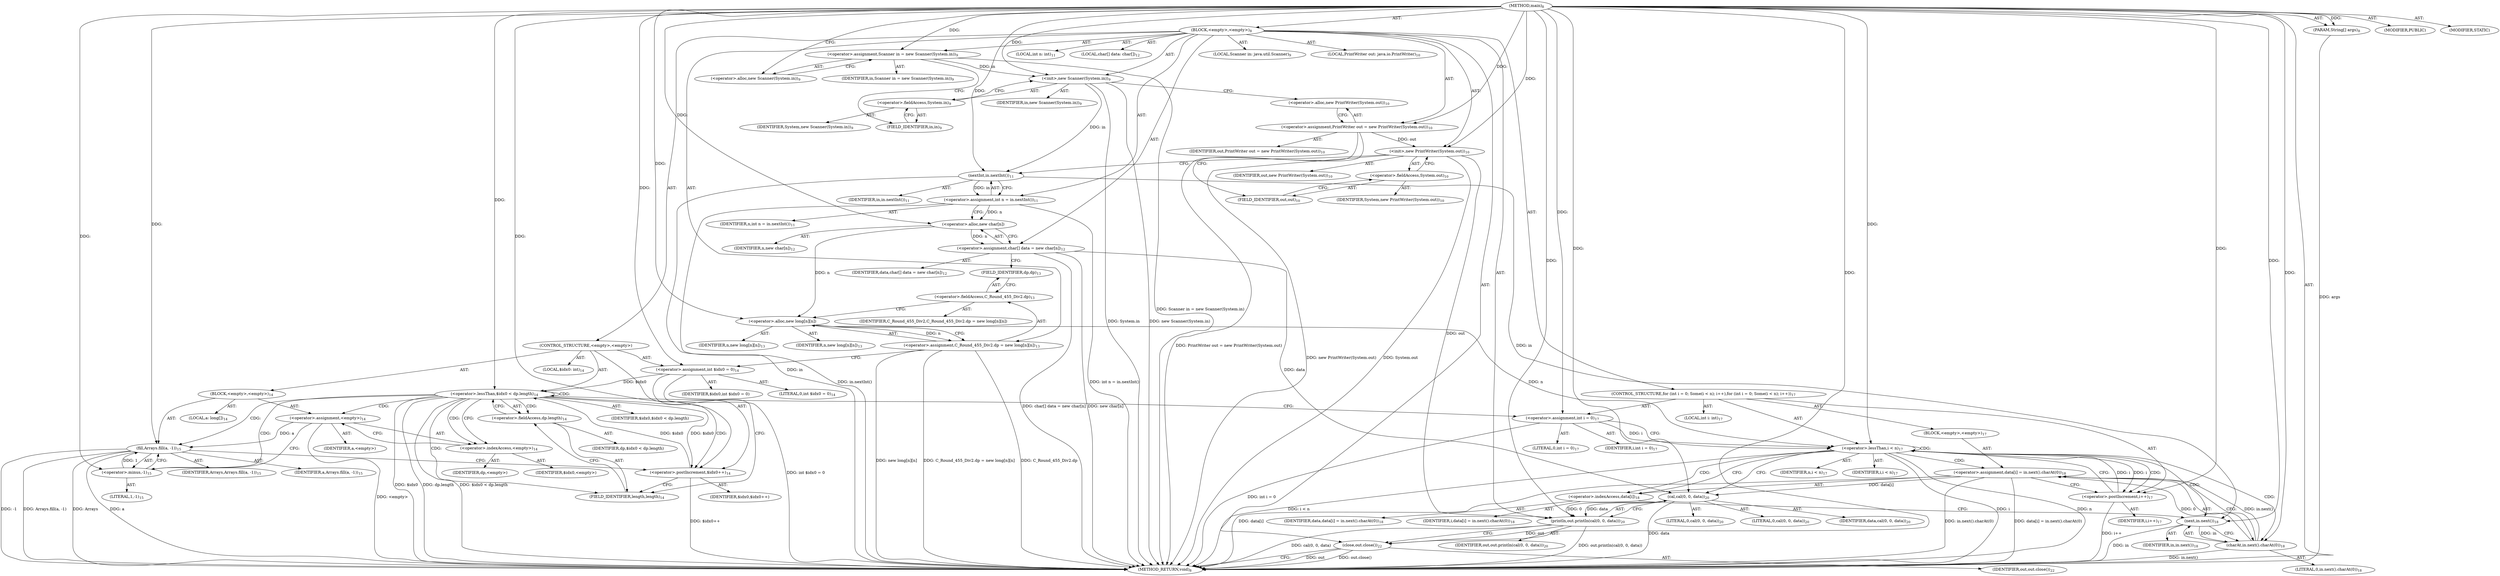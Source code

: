 digraph "main" {  
"25" [label = <(METHOD,main)<SUB>8</SUB>> ]
"26" [label = <(PARAM,String[] args)<SUB>8</SUB>> ]
"27" [label = <(BLOCK,&lt;empty&gt;,&lt;empty&gt;)<SUB>8</SUB>> ]
"4" [label = <(LOCAL,Scanner in: java.util.Scanner)<SUB>9</SUB>> ]
"28" [label = <(&lt;operator&gt;.assignment,Scanner in = new Scanner(System.in))<SUB>9</SUB>> ]
"29" [label = <(IDENTIFIER,in,Scanner in = new Scanner(System.in))<SUB>9</SUB>> ]
"30" [label = <(&lt;operator&gt;.alloc,new Scanner(System.in))<SUB>9</SUB>> ]
"31" [label = <(&lt;init&gt;,new Scanner(System.in))<SUB>9</SUB>> ]
"3" [label = <(IDENTIFIER,in,new Scanner(System.in))<SUB>9</SUB>> ]
"32" [label = <(&lt;operator&gt;.fieldAccess,System.in)<SUB>9</SUB>> ]
"33" [label = <(IDENTIFIER,System,new Scanner(System.in))<SUB>9</SUB>> ]
"34" [label = <(FIELD_IDENTIFIER,in,in)<SUB>9</SUB>> ]
"6" [label = <(LOCAL,PrintWriter out: java.io.PrintWriter)<SUB>10</SUB>> ]
"35" [label = <(&lt;operator&gt;.assignment,PrintWriter out = new PrintWriter(System.out))<SUB>10</SUB>> ]
"36" [label = <(IDENTIFIER,out,PrintWriter out = new PrintWriter(System.out))<SUB>10</SUB>> ]
"37" [label = <(&lt;operator&gt;.alloc,new PrintWriter(System.out))<SUB>10</SUB>> ]
"38" [label = <(&lt;init&gt;,new PrintWriter(System.out))<SUB>10</SUB>> ]
"5" [label = <(IDENTIFIER,out,new PrintWriter(System.out))<SUB>10</SUB>> ]
"39" [label = <(&lt;operator&gt;.fieldAccess,System.out)<SUB>10</SUB>> ]
"40" [label = <(IDENTIFIER,System,new PrintWriter(System.out))<SUB>10</SUB>> ]
"41" [label = <(FIELD_IDENTIFIER,out,out)<SUB>10</SUB>> ]
"42" [label = <(LOCAL,int n: int)<SUB>11</SUB>> ]
"43" [label = <(&lt;operator&gt;.assignment,int n = in.nextInt())<SUB>11</SUB>> ]
"44" [label = <(IDENTIFIER,n,int n = in.nextInt())<SUB>11</SUB>> ]
"45" [label = <(nextInt,in.nextInt())<SUB>11</SUB>> ]
"46" [label = <(IDENTIFIER,in,in.nextInt())<SUB>11</SUB>> ]
"47" [label = <(LOCAL,char[] data: char[])<SUB>12</SUB>> ]
"48" [label = <(&lt;operator&gt;.assignment,char[] data = new char[n])<SUB>12</SUB>> ]
"49" [label = <(IDENTIFIER,data,char[] data = new char[n])<SUB>12</SUB>> ]
"50" [label = <(&lt;operator&gt;.alloc,new char[n])> ]
"51" [label = <(IDENTIFIER,n,new char[n])<SUB>12</SUB>> ]
"52" [label = <(&lt;operator&gt;.assignment,C_Round_455_Div2.dp = new long[n][n])<SUB>13</SUB>> ]
"53" [label = <(&lt;operator&gt;.fieldAccess,C_Round_455_Div2.dp)<SUB>13</SUB>> ]
"54" [label = <(IDENTIFIER,C_Round_455_Div2,C_Round_455_Div2.dp = new long[n][n])> ]
"55" [label = <(FIELD_IDENTIFIER,dp,dp)<SUB>13</SUB>> ]
"56" [label = <(&lt;operator&gt;.alloc,new long[n][n])> ]
"57" [label = <(IDENTIFIER,n,new long[n][n])<SUB>13</SUB>> ]
"58" [label = <(IDENTIFIER,n,new long[n][n])<SUB>13</SUB>> ]
"59" [label = <(CONTROL_STRUCTURE,&lt;empty&gt;,&lt;empty&gt;)> ]
"60" [label = <(LOCAL,$idx0: int)<SUB>14</SUB>> ]
"61" [label = <(&lt;operator&gt;.assignment,int $idx0 = 0)<SUB>14</SUB>> ]
"62" [label = <(IDENTIFIER,$idx0,int $idx0 = 0)> ]
"63" [label = <(LITERAL,0,int $idx0 = 0)<SUB>14</SUB>> ]
"64" [label = <(&lt;operator&gt;.lessThan,$idx0 &lt; dp.length)<SUB>14</SUB>> ]
"65" [label = <(IDENTIFIER,$idx0,$idx0 &lt; dp.length)> ]
"66" [label = <(&lt;operator&gt;.fieldAccess,dp.length)<SUB>14</SUB>> ]
"67" [label = <(IDENTIFIER,dp,$idx0 &lt; dp.length)> ]
"68" [label = <(FIELD_IDENTIFIER,length,length)<SUB>14</SUB>> ]
"69" [label = <(&lt;operator&gt;.postIncrement,$idx0++)<SUB>14</SUB>> ]
"70" [label = <(IDENTIFIER,$idx0,$idx0++)> ]
"71" [label = <(BLOCK,&lt;empty&gt;,&lt;empty&gt;)<SUB>14</SUB>> ]
"72" [label = <(LOCAL,a: long[])<SUB>14</SUB>> ]
"73" [label = <(&lt;operator&gt;.assignment,&lt;empty&gt;)<SUB>14</SUB>> ]
"74" [label = <(IDENTIFIER,a,&lt;empty&gt;)> ]
"75" [label = <(&lt;operator&gt;.indexAccess,&lt;empty&gt;)<SUB>14</SUB>> ]
"76" [label = <(IDENTIFIER,dp,&lt;empty&gt;)> ]
"77" [label = <(IDENTIFIER,$idx0,&lt;empty&gt;)> ]
"78" [label = <(fill,Arrays.fill(a, -1))<SUB>15</SUB>> ]
"79" [label = <(IDENTIFIER,Arrays,Arrays.fill(a, -1))<SUB>15</SUB>> ]
"80" [label = <(IDENTIFIER,a,Arrays.fill(a, -1))<SUB>15</SUB>> ]
"81" [label = <(&lt;operator&gt;.minus,-1)<SUB>15</SUB>> ]
"82" [label = <(LITERAL,1,-1)<SUB>15</SUB>> ]
"83" [label = <(CONTROL_STRUCTURE,for (int i = 0; Some(i &lt; n); i++),for (int i = 0; Some(i &lt; n); i++))<SUB>17</SUB>> ]
"84" [label = <(LOCAL,int i: int)<SUB>17</SUB>> ]
"85" [label = <(&lt;operator&gt;.assignment,int i = 0)<SUB>17</SUB>> ]
"86" [label = <(IDENTIFIER,i,int i = 0)<SUB>17</SUB>> ]
"87" [label = <(LITERAL,0,int i = 0)<SUB>17</SUB>> ]
"88" [label = <(&lt;operator&gt;.lessThan,i &lt; n)<SUB>17</SUB>> ]
"89" [label = <(IDENTIFIER,i,i &lt; n)<SUB>17</SUB>> ]
"90" [label = <(IDENTIFIER,n,i &lt; n)<SUB>17</SUB>> ]
"91" [label = <(&lt;operator&gt;.postIncrement,i++)<SUB>17</SUB>> ]
"92" [label = <(IDENTIFIER,i,i++)<SUB>17</SUB>> ]
"93" [label = <(BLOCK,&lt;empty&gt;,&lt;empty&gt;)<SUB>17</SUB>> ]
"94" [label = <(&lt;operator&gt;.assignment,data[i] = in.next().charAt(0))<SUB>18</SUB>> ]
"95" [label = <(&lt;operator&gt;.indexAccess,data[i])<SUB>18</SUB>> ]
"96" [label = <(IDENTIFIER,data,data[i] = in.next().charAt(0))<SUB>18</SUB>> ]
"97" [label = <(IDENTIFIER,i,data[i] = in.next().charAt(0))<SUB>18</SUB>> ]
"98" [label = <(charAt,in.next().charAt(0))<SUB>18</SUB>> ]
"99" [label = <(next,in.next())<SUB>18</SUB>> ]
"100" [label = <(IDENTIFIER,in,in.next())<SUB>18</SUB>> ]
"101" [label = <(LITERAL,0,in.next().charAt(0))<SUB>18</SUB>> ]
"102" [label = <(println,out.println(cal(0, 0, data)))<SUB>20</SUB>> ]
"103" [label = <(IDENTIFIER,out,out.println(cal(0, 0, data)))<SUB>20</SUB>> ]
"104" [label = <(cal,cal(0, 0, data))<SUB>20</SUB>> ]
"105" [label = <(LITERAL,0,cal(0, 0, data))<SUB>20</SUB>> ]
"106" [label = <(LITERAL,0,cal(0, 0, data))<SUB>20</SUB>> ]
"107" [label = <(IDENTIFIER,data,cal(0, 0, data))<SUB>20</SUB>> ]
"108" [label = <(close,out.close())<SUB>22</SUB>> ]
"109" [label = <(IDENTIFIER,out,out.close())<SUB>22</SUB>> ]
"110" [label = <(MODIFIER,PUBLIC)> ]
"111" [label = <(MODIFIER,STATIC)> ]
"112" [label = <(METHOD_RETURN,void)<SUB>8</SUB>> ]
  "25" -> "26"  [ label = "AST: "] 
  "25" -> "27"  [ label = "AST: "] 
  "25" -> "110"  [ label = "AST: "] 
  "25" -> "111"  [ label = "AST: "] 
  "25" -> "112"  [ label = "AST: "] 
  "27" -> "4"  [ label = "AST: "] 
  "27" -> "28"  [ label = "AST: "] 
  "27" -> "31"  [ label = "AST: "] 
  "27" -> "6"  [ label = "AST: "] 
  "27" -> "35"  [ label = "AST: "] 
  "27" -> "38"  [ label = "AST: "] 
  "27" -> "42"  [ label = "AST: "] 
  "27" -> "43"  [ label = "AST: "] 
  "27" -> "47"  [ label = "AST: "] 
  "27" -> "48"  [ label = "AST: "] 
  "27" -> "52"  [ label = "AST: "] 
  "27" -> "59"  [ label = "AST: "] 
  "27" -> "83"  [ label = "AST: "] 
  "27" -> "102"  [ label = "AST: "] 
  "27" -> "108"  [ label = "AST: "] 
  "28" -> "29"  [ label = "AST: "] 
  "28" -> "30"  [ label = "AST: "] 
  "31" -> "3"  [ label = "AST: "] 
  "31" -> "32"  [ label = "AST: "] 
  "32" -> "33"  [ label = "AST: "] 
  "32" -> "34"  [ label = "AST: "] 
  "35" -> "36"  [ label = "AST: "] 
  "35" -> "37"  [ label = "AST: "] 
  "38" -> "5"  [ label = "AST: "] 
  "38" -> "39"  [ label = "AST: "] 
  "39" -> "40"  [ label = "AST: "] 
  "39" -> "41"  [ label = "AST: "] 
  "43" -> "44"  [ label = "AST: "] 
  "43" -> "45"  [ label = "AST: "] 
  "45" -> "46"  [ label = "AST: "] 
  "48" -> "49"  [ label = "AST: "] 
  "48" -> "50"  [ label = "AST: "] 
  "50" -> "51"  [ label = "AST: "] 
  "52" -> "53"  [ label = "AST: "] 
  "52" -> "56"  [ label = "AST: "] 
  "53" -> "54"  [ label = "AST: "] 
  "53" -> "55"  [ label = "AST: "] 
  "56" -> "57"  [ label = "AST: "] 
  "56" -> "58"  [ label = "AST: "] 
  "59" -> "60"  [ label = "AST: "] 
  "59" -> "61"  [ label = "AST: "] 
  "59" -> "64"  [ label = "AST: "] 
  "59" -> "69"  [ label = "AST: "] 
  "59" -> "71"  [ label = "AST: "] 
  "61" -> "62"  [ label = "AST: "] 
  "61" -> "63"  [ label = "AST: "] 
  "64" -> "65"  [ label = "AST: "] 
  "64" -> "66"  [ label = "AST: "] 
  "66" -> "67"  [ label = "AST: "] 
  "66" -> "68"  [ label = "AST: "] 
  "69" -> "70"  [ label = "AST: "] 
  "71" -> "72"  [ label = "AST: "] 
  "71" -> "73"  [ label = "AST: "] 
  "71" -> "78"  [ label = "AST: "] 
  "73" -> "74"  [ label = "AST: "] 
  "73" -> "75"  [ label = "AST: "] 
  "75" -> "76"  [ label = "AST: "] 
  "75" -> "77"  [ label = "AST: "] 
  "78" -> "79"  [ label = "AST: "] 
  "78" -> "80"  [ label = "AST: "] 
  "78" -> "81"  [ label = "AST: "] 
  "81" -> "82"  [ label = "AST: "] 
  "83" -> "84"  [ label = "AST: "] 
  "83" -> "85"  [ label = "AST: "] 
  "83" -> "88"  [ label = "AST: "] 
  "83" -> "91"  [ label = "AST: "] 
  "83" -> "93"  [ label = "AST: "] 
  "85" -> "86"  [ label = "AST: "] 
  "85" -> "87"  [ label = "AST: "] 
  "88" -> "89"  [ label = "AST: "] 
  "88" -> "90"  [ label = "AST: "] 
  "91" -> "92"  [ label = "AST: "] 
  "93" -> "94"  [ label = "AST: "] 
  "94" -> "95"  [ label = "AST: "] 
  "94" -> "98"  [ label = "AST: "] 
  "95" -> "96"  [ label = "AST: "] 
  "95" -> "97"  [ label = "AST: "] 
  "98" -> "99"  [ label = "AST: "] 
  "98" -> "101"  [ label = "AST: "] 
  "99" -> "100"  [ label = "AST: "] 
  "102" -> "103"  [ label = "AST: "] 
  "102" -> "104"  [ label = "AST: "] 
  "104" -> "105"  [ label = "AST: "] 
  "104" -> "106"  [ label = "AST: "] 
  "104" -> "107"  [ label = "AST: "] 
  "108" -> "109"  [ label = "AST: "] 
  "28" -> "34"  [ label = "CFG: "] 
  "31" -> "37"  [ label = "CFG: "] 
  "35" -> "41"  [ label = "CFG: "] 
  "38" -> "45"  [ label = "CFG: "] 
  "43" -> "50"  [ label = "CFG: "] 
  "48" -> "55"  [ label = "CFG: "] 
  "52" -> "61"  [ label = "CFG: "] 
  "102" -> "108"  [ label = "CFG: "] 
  "108" -> "112"  [ label = "CFG: "] 
  "30" -> "28"  [ label = "CFG: "] 
  "32" -> "31"  [ label = "CFG: "] 
  "37" -> "35"  [ label = "CFG: "] 
  "39" -> "38"  [ label = "CFG: "] 
  "45" -> "43"  [ label = "CFG: "] 
  "50" -> "48"  [ label = "CFG: "] 
  "53" -> "56"  [ label = "CFG: "] 
  "56" -> "52"  [ label = "CFG: "] 
  "61" -> "68"  [ label = "CFG: "] 
  "64" -> "75"  [ label = "CFG: "] 
  "64" -> "85"  [ label = "CFG: "] 
  "69" -> "68"  [ label = "CFG: "] 
  "85" -> "88"  [ label = "CFG: "] 
  "88" -> "95"  [ label = "CFG: "] 
  "88" -> "104"  [ label = "CFG: "] 
  "91" -> "88"  [ label = "CFG: "] 
  "104" -> "102"  [ label = "CFG: "] 
  "34" -> "32"  [ label = "CFG: "] 
  "41" -> "39"  [ label = "CFG: "] 
  "55" -> "53"  [ label = "CFG: "] 
  "66" -> "64"  [ label = "CFG: "] 
  "73" -> "81"  [ label = "CFG: "] 
  "78" -> "69"  [ label = "CFG: "] 
  "94" -> "91"  [ label = "CFG: "] 
  "68" -> "66"  [ label = "CFG: "] 
  "75" -> "73"  [ label = "CFG: "] 
  "81" -> "78"  [ label = "CFG: "] 
  "95" -> "99"  [ label = "CFG: "] 
  "98" -> "94"  [ label = "CFG: "] 
  "99" -> "98"  [ label = "CFG: "] 
  "25" -> "30"  [ label = "CFG: "] 
  "26" -> "112"  [ label = "DDG: args"] 
  "28" -> "112"  [ label = "DDG: Scanner in = new Scanner(System.in)"] 
  "31" -> "112"  [ label = "DDG: System.in"] 
  "31" -> "112"  [ label = "DDG: new Scanner(System.in)"] 
  "35" -> "112"  [ label = "DDG: PrintWriter out = new PrintWriter(System.out)"] 
  "38" -> "112"  [ label = "DDG: System.out"] 
  "38" -> "112"  [ label = "DDG: new PrintWriter(System.out)"] 
  "45" -> "112"  [ label = "DDG: in"] 
  "43" -> "112"  [ label = "DDG: in.nextInt()"] 
  "43" -> "112"  [ label = "DDG: int n = in.nextInt()"] 
  "48" -> "112"  [ label = "DDG: new char[n]"] 
  "48" -> "112"  [ label = "DDG: char[] data = new char[n]"] 
  "52" -> "112"  [ label = "DDG: C_Round_455_Div2.dp"] 
  "52" -> "112"  [ label = "DDG: new long[n][n]"] 
  "52" -> "112"  [ label = "DDG: C_Round_455_Div2.dp = new long[n][n]"] 
  "61" -> "112"  [ label = "DDG: int $idx0 = 0"] 
  "64" -> "112"  [ label = "DDG: $idx0"] 
  "64" -> "112"  [ label = "DDG: dp.length"] 
  "64" -> "112"  [ label = "DDG: $idx0 &lt; dp.length"] 
  "85" -> "112"  [ label = "DDG: int i = 0"] 
  "88" -> "112"  [ label = "DDG: i"] 
  "88" -> "112"  [ label = "DDG: n"] 
  "88" -> "112"  [ label = "DDG: i &lt; n"] 
  "104" -> "112"  [ label = "DDG: data"] 
  "102" -> "112"  [ label = "DDG: cal(0, 0, data)"] 
  "102" -> "112"  [ label = "DDG: out.println(cal(0, 0, data))"] 
  "108" -> "112"  [ label = "DDG: out"] 
  "108" -> "112"  [ label = "DDG: out.close()"] 
  "94" -> "112"  [ label = "DDG: data[i]"] 
  "99" -> "112"  [ label = "DDG: in"] 
  "98" -> "112"  [ label = "DDG: in.next()"] 
  "94" -> "112"  [ label = "DDG: in.next().charAt(0)"] 
  "94" -> "112"  [ label = "DDG: data[i] = in.next().charAt(0)"] 
  "91" -> "112"  [ label = "DDG: i++"] 
  "73" -> "112"  [ label = "DDG: &lt;empty&gt;"] 
  "78" -> "112"  [ label = "DDG: a"] 
  "78" -> "112"  [ label = "DDG: -1"] 
  "78" -> "112"  [ label = "DDG: Arrays.fill(a, -1)"] 
  "69" -> "112"  [ label = "DDG: $idx0++"] 
  "78" -> "112"  [ label = "DDG: Arrays"] 
  "25" -> "26"  [ label = "DDG: "] 
  "25" -> "28"  [ label = "DDG: "] 
  "25" -> "35"  [ label = "DDG: "] 
  "45" -> "43"  [ label = "DDG: in"] 
  "50" -> "48"  [ label = "DDG: n"] 
  "56" -> "52"  [ label = "DDG: n"] 
  "28" -> "31"  [ label = "DDG: in"] 
  "25" -> "31"  [ label = "DDG: "] 
  "35" -> "38"  [ label = "DDG: out"] 
  "25" -> "38"  [ label = "DDG: "] 
  "25" -> "61"  [ label = "DDG: "] 
  "25" -> "85"  [ label = "DDG: "] 
  "38" -> "102"  [ label = "DDG: out"] 
  "25" -> "102"  [ label = "DDG: "] 
  "104" -> "102"  [ label = "DDG: 0"] 
  "104" -> "102"  [ label = "DDG: data"] 
  "102" -> "108"  [ label = "DDG: out"] 
  "25" -> "108"  [ label = "DDG: "] 
  "31" -> "45"  [ label = "DDG: in"] 
  "25" -> "45"  [ label = "DDG: "] 
  "43" -> "50"  [ label = "DDG: n"] 
  "25" -> "50"  [ label = "DDG: "] 
  "50" -> "56"  [ label = "DDG: n"] 
  "25" -> "56"  [ label = "DDG: "] 
  "61" -> "64"  [ label = "DDG: $idx0"] 
  "69" -> "64"  [ label = "DDG: $idx0"] 
  "25" -> "64"  [ label = "DDG: "] 
  "64" -> "69"  [ label = "DDG: $idx0"] 
  "25" -> "69"  [ label = "DDG: "] 
  "85" -> "88"  [ label = "DDG: i"] 
  "91" -> "88"  [ label = "DDG: i"] 
  "25" -> "88"  [ label = "DDG: "] 
  "56" -> "88"  [ label = "DDG: n"] 
  "88" -> "91"  [ label = "DDG: i"] 
  "25" -> "91"  [ label = "DDG: "] 
  "98" -> "94"  [ label = "DDG: in.next()"] 
  "98" -> "94"  [ label = "DDG: 0"] 
  "25" -> "104"  [ label = "DDG: "] 
  "48" -> "104"  [ label = "DDG: data"] 
  "94" -> "104"  [ label = "DDG: data[i]"] 
  "25" -> "78"  [ label = "DDG: "] 
  "73" -> "78"  [ label = "DDG: a"] 
  "81" -> "78"  [ label = "DDG: 1"] 
  "25" -> "81"  [ label = "DDG: "] 
  "99" -> "98"  [ label = "DDG: in"] 
  "25" -> "98"  [ label = "DDG: "] 
  "45" -> "99"  [ label = "DDG: in"] 
  "25" -> "99"  [ label = "DDG: "] 
  "64" -> "68"  [ label = "CDG: "] 
  "64" -> "73"  [ label = "CDG: "] 
  "64" -> "64"  [ label = "CDG: "] 
  "64" -> "66"  [ label = "CDG: "] 
  "64" -> "75"  [ label = "CDG: "] 
  "64" -> "81"  [ label = "CDG: "] 
  "64" -> "69"  [ label = "CDG: "] 
  "64" -> "78"  [ label = "CDG: "] 
  "88" -> "94"  [ label = "CDG: "] 
  "88" -> "98"  [ label = "CDG: "] 
  "88" -> "99"  [ label = "CDG: "] 
  "88" -> "88"  [ label = "CDG: "] 
  "88" -> "95"  [ label = "CDG: "] 
  "88" -> "91"  [ label = "CDG: "] 
}
